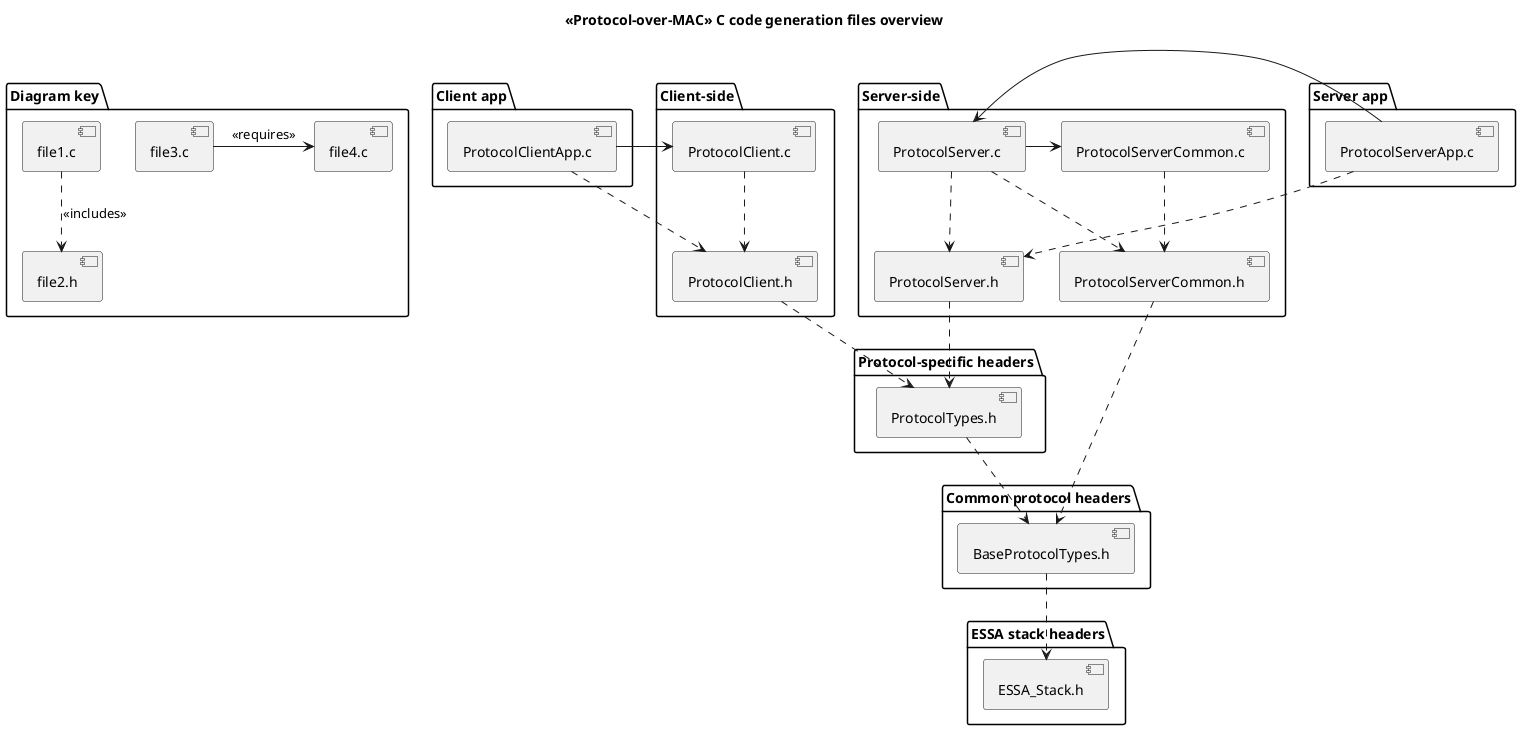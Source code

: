 @startuml

title <b><<Protocol-over-MAC>> C code generation files overview</b>

package "Diagram key" {
    [file1.c] ..> [file2.h]: <<includes>>
    [file3.c] -> [file4.c]: <<requires>>
}

package "Client app" {
    [ProtocolClientApp.c]
}

package "Server app" {
    [ProtocolServerApp.c]
}

package "Client-side" {
    [ProtocolClient.c]
    [ProtocolClient.h]
}

package "Server-side" {
    [ProtocolServer.c]
    [ProtocolServer.h]
    [ProtocolServerCommon.h]
    [ProtocolServerCommon.c]
}

package "Protocol-specific headers" {
    [ProtocolTypes.h]
}

package "Common protocol headers" {
    [BaseProtocolTypes.h]
}

package "ESSA stack headers" {
    [ESSA_Stack.h]
}

[ProtocolClientApp.c] -> [ProtocolClient.c]
[ProtocolClientApp.c] ..> [ProtocolClient.h]
[ProtocolServerApp.c] -> [ProtocolServer.c]
[ProtocolServerApp.c] ..> [ProtocolServer.h]

[ProtocolClient.c] ..> [ProtocolClient.h]
[ProtocolTypes.h] ..> [BaseProtocolTypes.h]
[ProtocolClient.h] ..> [ProtocolTypes.h]
[BaseProtocolTypes.h] ..> [ESSA_Stack.h]

[ProtocolServer.c] ..> [ProtocolServer.h]
[ProtocolServer.c] -> [ProtocolServerCommon.c]
[ProtocolServer.h] ..> [ProtocolTypes.h]
[ProtocolServer.c] ..> [ProtocolServerCommon.h]
[ProtocolServerCommon.h] ..> [BaseProtocolTypes.h]
[ProtocolServerCommon.c] ..> [ProtocolServerCommon.h]

@enduml
